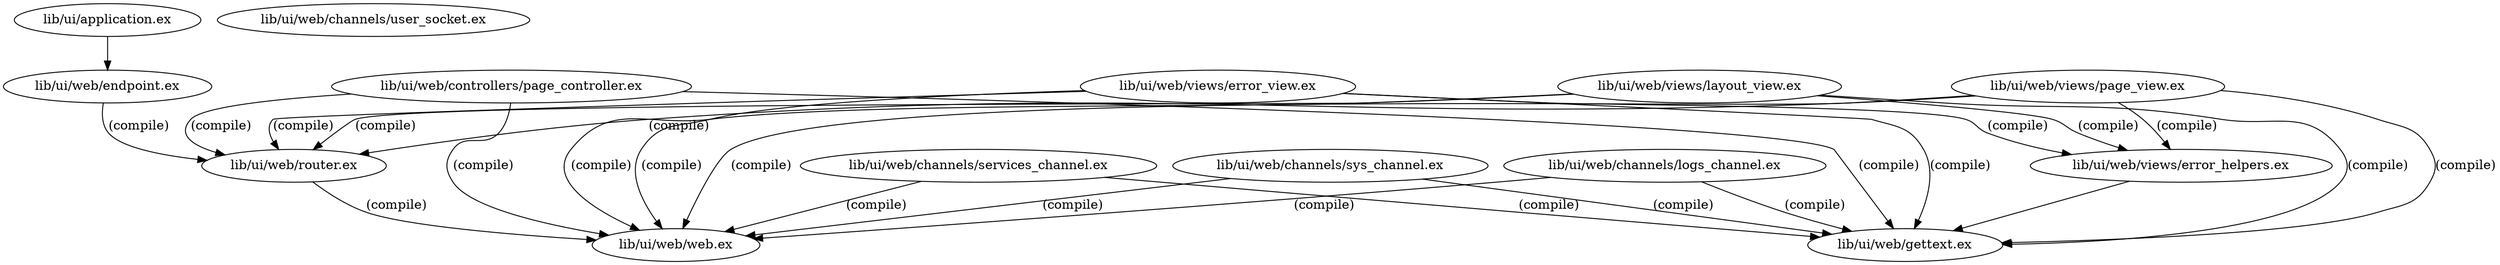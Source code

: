 digraph "xref graph" {
  "lib/ui/application.ex"
  "lib/ui/application.ex" -> "lib/ui/web/endpoint.ex"
  "lib/ui/web/endpoint.ex" -> "lib/ui/web/router.ex" [label="(compile)"]
  "lib/ui/web/router.ex" -> "lib/ui/web/web.ex" [label="(compile)"]
  "lib/ui/web/channels/logs_channel.ex"
  "lib/ui/web/channels/logs_channel.ex" -> "lib/ui/web/web.ex" [label="(compile)"]
  "lib/ui/web/channels/logs_channel.ex" -> "lib/ui/web/gettext.ex" [label="(compile)"]
  "lib/ui/web/channels/services_channel.ex"
  "lib/ui/web/channels/services_channel.ex" -> "lib/ui/web/web.ex" [label="(compile)"]
  "lib/ui/web/channels/services_channel.ex" -> "lib/ui/web/gettext.ex" [label="(compile)"]
  "lib/ui/web/channels/sys_channel.ex"
  "lib/ui/web/channels/sys_channel.ex" -> "lib/ui/web/web.ex" [label="(compile)"]
  "lib/ui/web/channels/sys_channel.ex" -> "lib/ui/web/gettext.ex" [label="(compile)"]
  "lib/ui/web/channels/user_socket.ex"
  "lib/ui/web/controllers/page_controller.ex"
  "lib/ui/web/controllers/page_controller.ex" -> "lib/ui/web/web.ex" [label="(compile)"]
  "lib/ui/web/controllers/page_controller.ex" -> "lib/ui/web/gettext.ex" [label="(compile)"]
  "lib/ui/web/controllers/page_controller.ex" -> "lib/ui/web/router.ex" [label="(compile)"]
  "lib/ui/web/endpoint.ex"
  "lib/ui/web/gettext.ex"
  "lib/ui/web/router.ex"
  "lib/ui/web/views/error_helpers.ex"
  "lib/ui/web/views/error_helpers.ex" -> "lib/ui/web/gettext.ex"
  "lib/ui/web/views/error_view.ex"
  "lib/ui/web/views/error_view.ex" -> "lib/ui/web/web.ex" [label="(compile)"]
  "lib/ui/web/views/error_view.ex" -> "lib/ui/web/views/error_helpers.ex" [label="(compile)"]
  "lib/ui/web/views/error_view.ex" -> "lib/ui/web/gettext.ex" [label="(compile)"]
  "lib/ui/web/views/error_view.ex" -> "lib/ui/web/router.ex" [label="(compile)"]
  "lib/ui/web/views/layout_view.ex"
  "lib/ui/web/views/layout_view.ex" -> "lib/ui/web/web.ex" [label="(compile)"]
  "lib/ui/web/views/layout_view.ex" -> "lib/ui/web/views/error_helpers.ex" [label="(compile)"]
  "lib/ui/web/views/layout_view.ex" -> "lib/ui/web/gettext.ex" [label="(compile)"]
  "lib/ui/web/views/layout_view.ex" -> "lib/ui/web/router.ex" [label="(compile)"]
  "lib/ui/web/views/page_view.ex"
  "lib/ui/web/views/page_view.ex" -> "lib/ui/web/web.ex" [label="(compile)"]
  "lib/ui/web/views/page_view.ex" -> "lib/ui/web/views/error_helpers.ex" [label="(compile)"]
  "lib/ui/web/views/page_view.ex" -> "lib/ui/web/gettext.ex" [label="(compile)"]
  "lib/ui/web/views/page_view.ex" -> "lib/ui/web/router.ex" [label="(compile)"]
  "lib/ui/web/web.ex"
}
